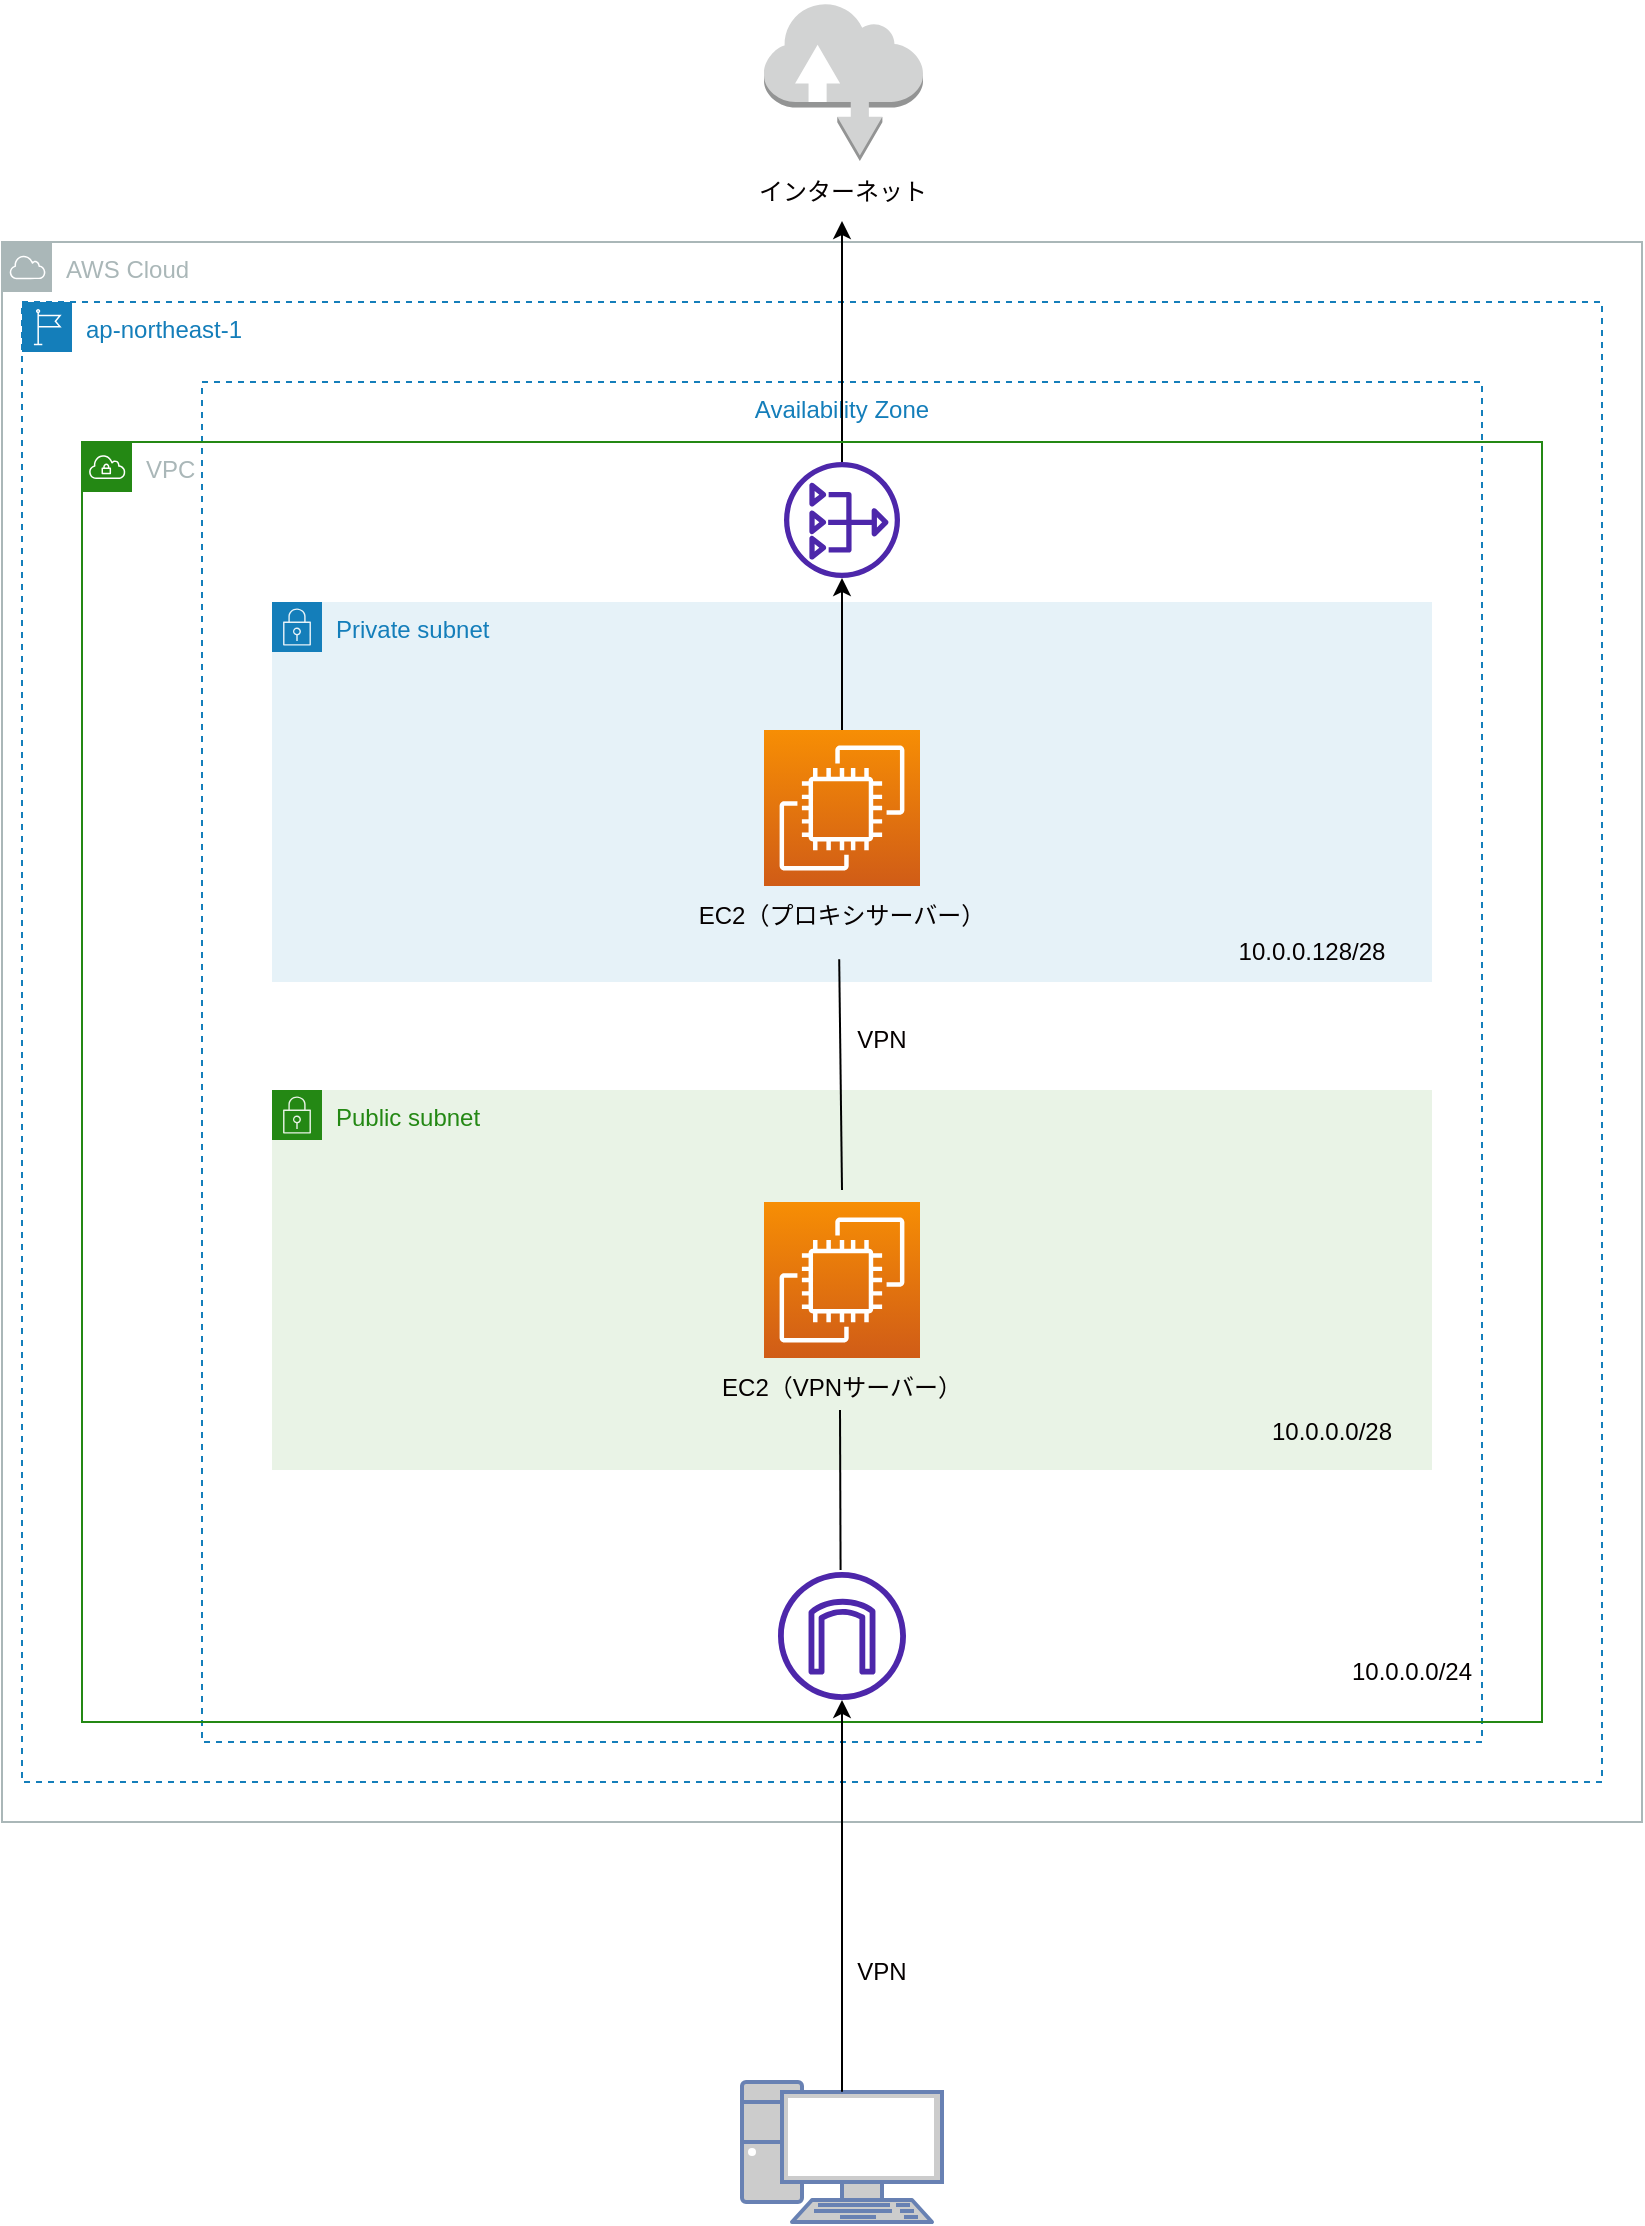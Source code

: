 <mxfile>
    <diagram id="ORqAiUq1wYObjxCsGEbF" name="Page-1">
        <mxGraphModel dx="1245" dy="588" grid="1" gridSize="10" guides="1" tooltips="1" connect="1" arrows="1" fold="1" page="1" pageScale="1" pageWidth="850" pageHeight="1100" background="#ffffff" math="0" shadow="0">
            <root>
                <mxCell id="0"/>
                <mxCell id="1" parent="0"/>
                <mxCell id="9" value="AWS Cloud" style="sketch=0;outlineConnect=0;gradientColor=none;html=1;whiteSpace=wrap;fontSize=12;fontStyle=0;shape=mxgraph.aws4.group;grIcon=mxgraph.aws4.group_aws_cloud;strokeColor=#AAB7B8;fillColor=none;verticalAlign=top;align=left;spacingLeft=30;fontColor=#AAB7B8;dashed=0;" vertex="1" parent="1">
                    <mxGeometry x="60" y="130" width="820" height="790" as="geometry"/>
                </mxCell>
                <mxCell id="14" value="Availability Zone" style="fillColor=none;strokeColor=#147EBA;dashed=1;verticalAlign=top;fontStyle=0;fontColor=#147EBA;" vertex="1" parent="1">
                    <mxGeometry x="160" y="200" width="640" height="680" as="geometry"/>
                </mxCell>
                <mxCell id="13" value="ap-northeast-1" style="points=[[0,0],[0.25,0],[0.5,0],[0.75,0],[1,0],[1,0.25],[1,0.5],[1,0.75],[1,1],[0.75,1],[0.5,1],[0.25,1],[0,1],[0,0.75],[0,0.5],[0,0.25]];outlineConnect=0;gradientColor=none;html=1;whiteSpace=wrap;fontSize=12;fontStyle=0;container=1;pointerEvents=0;collapsible=0;recursiveResize=0;shape=mxgraph.aws4.group;grIcon=mxgraph.aws4.group_region;strokeColor=#147EBA;fillColor=none;verticalAlign=top;align=left;spacingLeft=30;fontColor=#147EBA;dashed=1;" vertex="1" parent="1">
                    <mxGeometry x="70" y="160" width="790" height="740" as="geometry"/>
                </mxCell>
                <mxCell id="5" value="" style="sketch=0;outlineConnect=0;fontColor=#232F3E;gradientColor=none;fillColor=#4D27AA;strokeColor=none;dashed=0;verticalLabelPosition=bottom;verticalAlign=top;align=center;html=1;fontSize=12;fontStyle=0;aspect=fixed;pointerEvents=1;shape=mxgraph.aws4.internet_gateway;" vertex="1" parent="13">
                    <mxGeometry x="378" y="635" width="64" height="64" as="geometry"/>
                </mxCell>
                <mxCell id="33" value="" style="endArrow=classic;html=1;strokeColor=#000000;fontColor=#050000;entryX=0.5;entryY=1;entryDx=0;entryDy=0;" edge="1" parent="13" target="31">
                    <mxGeometry width="50" height="50" relative="1" as="geometry">
                        <mxPoint x="410" y="80" as="sourcePoint"/>
                        <mxPoint x="408.57" y="8" as="targetPoint"/>
                    </mxGeometry>
                </mxCell>
                <mxCell id="2" value="" style="fontColor=#0066CC;verticalAlign=top;verticalLabelPosition=bottom;labelPosition=center;align=center;html=1;outlineConnect=0;fillColor=#CCCCCC;strokeColor=#6881B3;gradientColor=none;gradientDirection=north;strokeWidth=2;shape=mxgraph.networks.pc;" vertex="1" parent="1">
                    <mxGeometry x="430" y="1050" width="100" height="70" as="geometry"/>
                </mxCell>
                <mxCell id="7" value="" style="outlineConnect=0;dashed=0;verticalLabelPosition=bottom;verticalAlign=top;align=center;html=1;shape=mxgraph.aws3.internet;fillColor=#D2D3D3;gradientColor=none;" vertex="1" parent="1">
                    <mxGeometry x="441" y="10" width="79.5" height="79.5" as="geometry"/>
                </mxCell>
                <mxCell id="10" value="VPC" style="points=[[0,0],[0.25,0],[0.5,0],[0.75,0],[1,0],[1,0.25],[1,0.5],[1,0.75],[1,1],[0.75,1],[0.5,1],[0.25,1],[0,1],[0,0.75],[0,0.5],[0,0.25]];outlineConnect=0;gradientColor=none;html=1;whiteSpace=wrap;fontSize=12;fontStyle=0;container=1;pointerEvents=0;collapsible=0;recursiveResize=0;shape=mxgraph.aws4.group;grIcon=mxgraph.aws4.group_vpc;strokeColor=#248814;fillColor=none;verticalAlign=top;align=left;spacingLeft=30;fontColor=#AAB7B8;dashed=0;" vertex="1" parent="1">
                    <mxGeometry x="100" y="230" width="730" height="640" as="geometry"/>
                </mxCell>
                <mxCell id="11" value="Public subnet" style="points=[[0,0],[0.25,0],[0.5,0],[0.75,0],[1,0],[1,0.25],[1,0.5],[1,0.75],[1,1],[0.75,1],[0.5,1],[0.25,1],[0,1],[0,0.75],[0,0.5],[0,0.25]];outlineConnect=0;gradientColor=none;html=1;whiteSpace=wrap;fontSize=12;fontStyle=0;container=1;pointerEvents=0;collapsible=0;recursiveResize=0;shape=mxgraph.aws4.group;grIcon=mxgraph.aws4.group_security_group;grStroke=0;strokeColor=#248814;fillColor=#E9F3E6;verticalAlign=top;align=left;spacingLeft=30;fontColor=#248814;dashed=0;" vertex="1" parent="10">
                    <mxGeometry x="95" y="324" width="580" height="190" as="geometry"/>
                </mxCell>
                <mxCell id="3" value="" style="sketch=0;points=[[0,0,0],[0.25,0,0],[0.5,0,0],[0.75,0,0],[1,0,0],[0,1,0],[0.25,1,0],[0.5,1,0],[0.75,1,0],[1,1,0],[0,0.25,0],[0,0.5,0],[0,0.75,0],[1,0.25,0],[1,0.5,0],[1,0.75,0]];outlineConnect=0;fontColor=#232F3E;gradientColor=#F78E04;gradientDirection=north;fillColor=#D05C17;strokeColor=#ffffff;dashed=0;verticalLabelPosition=bottom;verticalAlign=top;align=center;html=1;fontSize=12;fontStyle=0;aspect=fixed;shape=mxgraph.aws4.resourceIcon;resIcon=mxgraph.aws4.ec2;" vertex="1" parent="11">
                    <mxGeometry x="246" y="56" width="78" height="78" as="geometry"/>
                </mxCell>
                <mxCell id="12" value="EC2（VPNサーバー）" style="text;html=1;strokeColor=none;fillColor=none;align=center;verticalAlign=middle;whiteSpace=wrap;rounded=0;fontColor=#050000;" vertex="1" parent="11">
                    <mxGeometry x="220" y="134" width="130" height="30" as="geometry"/>
                </mxCell>
                <mxCell id="15" value="Private subnet" style="points=[[0,0],[0.25,0],[0.5,0],[0.75,0],[1,0],[1,0.25],[1,0.5],[1,0.75],[1,1],[0.75,1],[0.5,1],[0.25,1],[0,1],[0,0.75],[0,0.5],[0,0.25]];outlineConnect=0;gradientColor=none;html=1;whiteSpace=wrap;fontSize=12;fontStyle=0;container=1;pointerEvents=0;collapsible=0;recursiveResize=0;shape=mxgraph.aws4.group;grIcon=mxgraph.aws4.group_security_group;grStroke=0;strokeColor=#147EBA;fillColor=#E6F2F8;verticalAlign=top;align=left;spacingLeft=30;fontColor=#147EBA;dashed=0;" vertex="1" parent="11">
                    <mxGeometry y="-244" width="580" height="190" as="geometry"/>
                </mxCell>
                <mxCell id="17" value="EC2（プロキシサーバー）" style="text;html=1;strokeColor=none;fillColor=none;align=center;verticalAlign=middle;whiteSpace=wrap;rounded=0;fontColor=#050000;" vertex="1" parent="15">
                    <mxGeometry x="210" y="142" width="150" height="30" as="geometry"/>
                </mxCell>
                <mxCell id="39" value="10.0.0.128/28" style="text;html=1;strokeColor=none;fillColor=none;align=center;verticalAlign=middle;whiteSpace=wrap;rounded=0;fontColor=#050000;" vertex="1" parent="15">
                    <mxGeometry x="475" y="160" width="90" height="30" as="geometry"/>
                </mxCell>
                <mxCell id="16" value="" style="sketch=0;points=[[0,0,0],[0.25,0,0],[0.5,0,0],[0.75,0,0],[1,0,0],[0,1,0],[0.25,1,0],[0.5,1,0],[0.75,1,0],[1,1,0],[0,0.25,0],[0,0.5,0],[0,0.75,0],[1,0.25,0],[1,0.5,0],[1,0.75,0]];outlineConnect=0;fontColor=#232F3E;gradientColor=#F78E04;gradientDirection=north;fillColor=#D05C17;strokeColor=#ffffff;dashed=0;verticalLabelPosition=bottom;verticalAlign=top;align=center;html=1;fontSize=12;fontStyle=0;aspect=fixed;shape=mxgraph.aws4.resourceIcon;resIcon=mxgraph.aws4.ec2;" vertex="1" parent="15">
                    <mxGeometry x="246" y="64" width="78" height="78" as="geometry"/>
                </mxCell>
                <mxCell id="18" value="" style="endArrow=none;html=1;fontColor=#050000;strokeColor=#000000;" edge="1" parent="11">
                    <mxGeometry width="50" height="50" relative="1" as="geometry">
                        <mxPoint x="284.29" y="240" as="sourcePoint"/>
                        <mxPoint x="284" y="160" as="targetPoint"/>
                    </mxGeometry>
                </mxCell>
                <mxCell id="19" value="" style="endArrow=none;html=1;fontColor=#050000;strokeColor=#000000;entryX=0.584;entryY=1.219;entryDx=0;entryDy=0;entryPerimeter=0;" edge="1" parent="10">
                    <mxGeometry width="50" height="50" relative="1" as="geometry">
                        <mxPoint x="380" y="374" as="sourcePoint"/>
                        <mxPoint x="378.6" y="258.57" as="targetPoint"/>
                    </mxGeometry>
                </mxCell>
                <mxCell id="29" value="VPN" style="text;html=1;strokeColor=none;fillColor=none;align=center;verticalAlign=middle;whiteSpace=wrap;rounded=0;fontColor=#050000;" vertex="1" parent="10">
                    <mxGeometry x="380" y="284" width="40" height="30" as="geometry"/>
                </mxCell>
                <mxCell id="37" value="10.0.0.0/24" style="text;html=1;strokeColor=none;fillColor=none;align=center;verticalAlign=middle;whiteSpace=wrap;rounded=0;fontColor=#050000;" vertex="1" parent="10">
                    <mxGeometry x="620" y="600" width="90" height="30" as="geometry"/>
                </mxCell>
                <mxCell id="31" value="インターネット" style="text;html=1;strokeColor=none;fillColor=none;align=center;verticalAlign=middle;whiteSpace=wrap;rounded=0;fontColor=#050000;" vertex="1" parent="1">
                    <mxGeometry x="422.5" y="89.5" width="115" height="30" as="geometry"/>
                </mxCell>
                <mxCell id="34" value="" style="endArrow=classic;html=1;strokeColor=#000000;fontColor=#050000;exitX=0.5;exitY=0.07;exitDx=0;exitDy=0;exitPerimeter=0;" edge="1" parent="1" source="2" target="5">
                    <mxGeometry width="50" height="50" relative="1" as="geometry">
                        <mxPoint x="478.29" y="912" as="sourcePoint"/>
                        <mxPoint x="478.29" y="830" as="targetPoint"/>
                    </mxGeometry>
                </mxCell>
                <mxCell id="35" value="VPN" style="text;html=1;strokeColor=none;fillColor=none;align=center;verticalAlign=middle;whiteSpace=wrap;rounded=0;fontColor=#050000;" vertex="1" parent="1">
                    <mxGeometry x="480" y="980" width="40" height="30" as="geometry"/>
                </mxCell>
                <mxCell id="38" value="10.0.0.0/28" style="text;html=1;strokeColor=none;fillColor=none;align=center;verticalAlign=middle;whiteSpace=wrap;rounded=0;fontColor=#050000;" vertex="1" parent="1">
                    <mxGeometry x="680" y="710" width="90" height="30" as="geometry"/>
                </mxCell>
                <mxCell id="6" value="" style="sketch=0;outlineConnect=0;fontColor=#232F3E;gradientColor=none;fillColor=#4D27AA;strokeColor=none;dashed=0;verticalLabelPosition=bottom;verticalAlign=top;align=center;html=1;fontSize=12;fontStyle=0;aspect=fixed;pointerEvents=1;shape=mxgraph.aws4.nat_gateway;" vertex="1" parent="1">
                    <mxGeometry x="451" y="240" width="58" height="58" as="geometry"/>
                </mxCell>
                <mxCell id="30" value="" style="endArrow=classic;html=1;strokeColor=#000000;fontColor=#050000;exitX=0.5;exitY=0;exitDx=0;exitDy=0;exitPerimeter=0;" edge="1" parent="1" source="16" target="6">
                    <mxGeometry width="50" height="50" relative="1" as="geometry">
                        <mxPoint x="480" y="362" as="sourcePoint"/>
                        <mxPoint x="480" y="292" as="targetPoint"/>
                    </mxGeometry>
                </mxCell>
            </root>
        </mxGraphModel>
    </diagram>
</mxfile>
